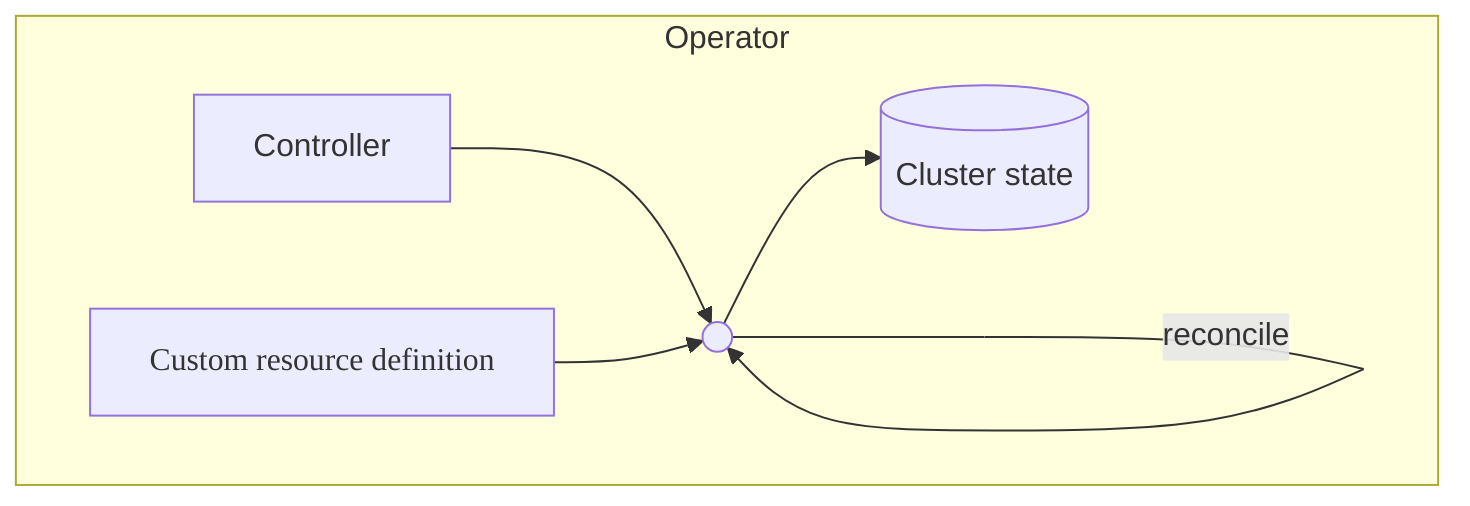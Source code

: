 ---
config: {}
  # layout: elk
  # look: handDrawn
  # theme: neutral
---
flowchart TD
  style crd font-family:xkcd-script

  subgraph "Operator"
    controller["Controller"]
    Z((" "))
    crd["Custom resource definition"]
    etcd[("Cluster state")]
  end

  controller --> Z
  crd --> Z
  Z --> etcd
  Z -->|reconcile| Z